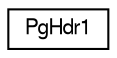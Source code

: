 digraph "Graphical Class Hierarchy"
{
  edge [fontname="FreeSans",fontsize="10",labelfontname="FreeSans",labelfontsize="10"];
  node [fontname="FreeSans",fontsize="10",shape=record];
  rankdir="LR";
  Node0 [label="PgHdr1",height=0.2,width=0.4,color="black", fillcolor="white", style="filled",URL="$structPgHdr1.html"];
}
